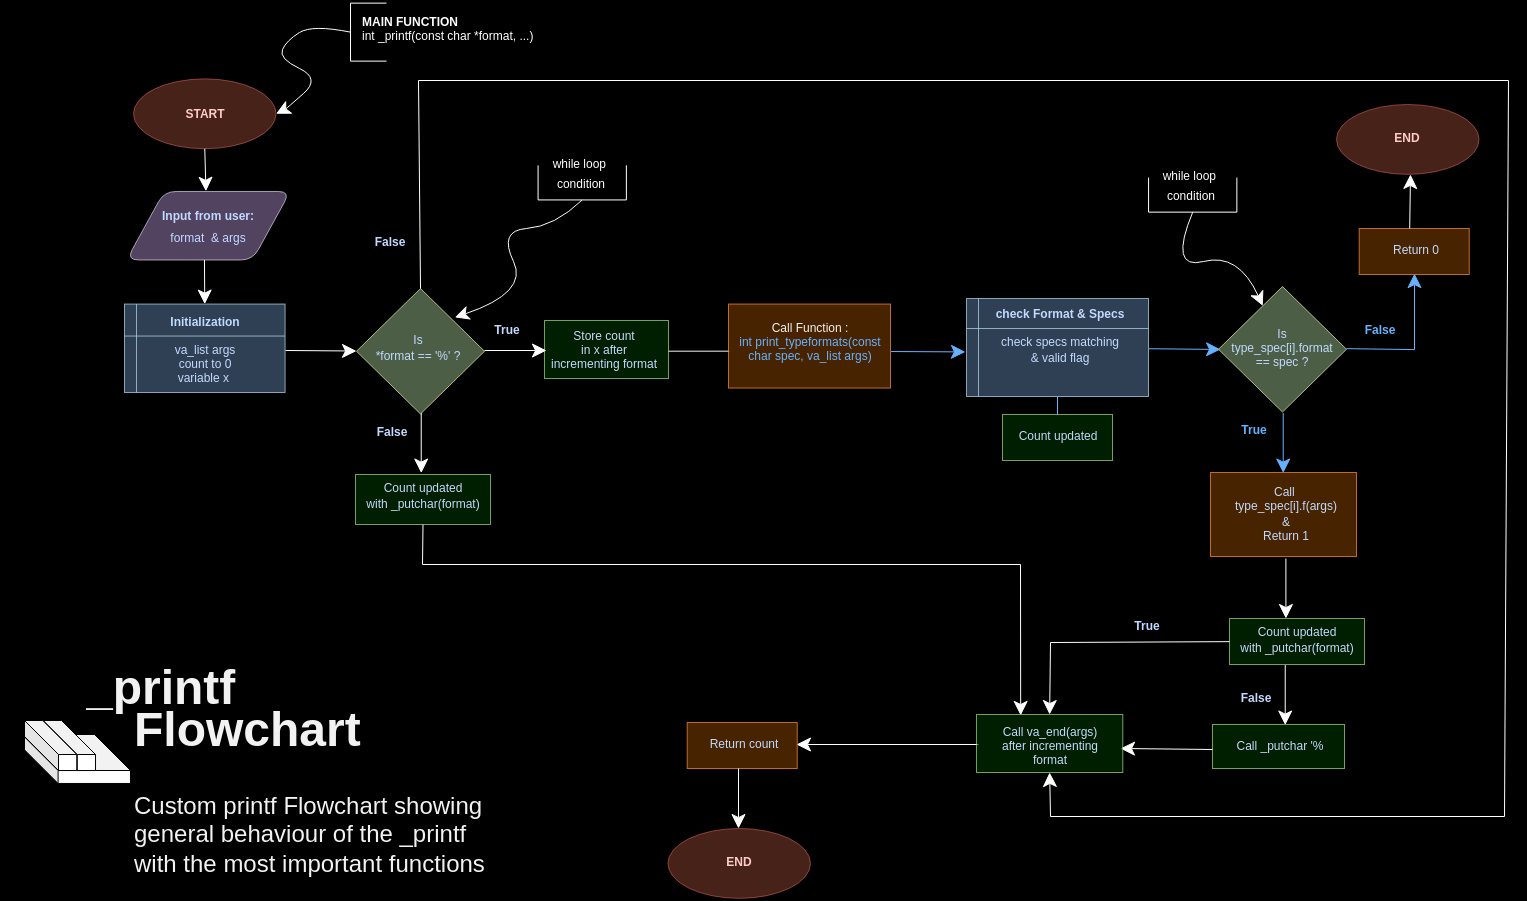 <mxfile version="24.7.5">
  <diagram name="Page-1" id="4BZThhxY1CdLsWyg66Nv">
    <mxGraphModel dx="819" dy="844" grid="0" gridSize="10" guides="1" tooltips="1" connect="1" arrows="1" fold="1" page="1" pageScale="1" pageWidth="827" pageHeight="1169" background="#000000" math="0" shadow="0">
      <root>
        <mxCell id="0" />
        <mxCell id="1" parent="0" />
        <mxCell id="4FpsL0jXb_BSaOP4U1NA-16" value="" style="endArrow=classic;html=1;rounded=0;strokeColor=#FFFFFF;strokeWidth=0.5;exitX=0.053;exitY=0.423;exitDx=0;exitDy=0;exitPerimeter=0;" edge="1" parent="1" source="4FpsL0jXb_BSaOP4U1NA-11">
          <mxGeometry width="50" height="50" relative="1" as="geometry">
            <mxPoint x="446" y="418.495" as="sourcePoint" />
            <mxPoint x="414" y="418" as="targetPoint" />
          </mxGeometry>
        </mxCell>
        <mxCell id="4FpsL0jXb_BSaOP4U1NA-38" value="" style="endArrow=classic;html=1;rounded=0;strokeColor=#FFFFFF;strokeWidth=0.5;entryX=0.302;entryY=0.016;entryDx=0;entryDy=0;entryPerimeter=0;exitX=0.5;exitY=1;exitDx=0;exitDy=0;" edge="1" parent="1" source="4FpsL0jXb_BSaOP4U1NA-36" target="4FpsL0jXb_BSaOP4U1NA-10">
          <mxGeometry width="50" height="50" relative="1" as="geometry">
            <mxPoint x="292" y="307" as="sourcePoint" />
            <mxPoint x="467" y="402" as="targetPoint" />
            <Array as="points">
              <mxPoint x="227" y="328" />
              <mxPoint x="526" y="328" />
            </Array>
          </mxGeometry>
        </mxCell>
        <mxCell id="cnhxCptydQaN7Sn1GGuR-95" value="" style="rounded=0;whiteSpace=wrap;html=1;fillColor=#003300;strokeColor=#CCFF99;opacity=60;strokeWidth=0.5;" parent="1" vertex="1">
          <mxGeometry x="288" y="206" width="62" height="29" as="geometry" />
        </mxCell>
        <mxCell id="cnhxCptydQaN7Sn1GGuR-74" value="&lt;b&gt;True&lt;/b&gt;" style="text;html=1;align=center;verticalAlign=middle;whiteSpace=wrap;rounded=0;fillColor=none;strokeColor=none;strokeWidth=1;spacing=9;fontColor=#C2DAFF;fontSize=6;rotation=0;" parent="1" vertex="1">
          <mxGeometry x="225" y="202" width="89.42" height="17" as="geometry" />
        </mxCell>
        <mxCell id="cnhxCptydQaN7Sn1GGuR-104" value="&lt;b&gt;True&lt;/b&gt;" style="text;html=1;align=center;verticalAlign=middle;whiteSpace=wrap;rounded=0;fillColor=none;strokeColor=none;strokeWidth=1;spacing=9;fontColor=#C2DAFF;fontSize=6;rotation=0;" parent="1" vertex="1">
          <mxGeometry x="545" y="350" width="89.42" height="17" as="geometry" />
        </mxCell>
        <mxCell id="4FpsL0jXb_BSaOP4U1NA-6" value="" style="rounded=0;whiteSpace=wrap;html=1;fillColor=#003300;strokeColor=#CCFF99;opacity=60;strokeWidth=0.5;" vertex="1" parent="1">
          <mxGeometry x="622" y="408" width="66" height="22" as="geometry" />
        </mxCell>
        <mxCell id="cnhxCptydQaN7Sn1GGuR-54" value="" style="strokeWidth=0.5;html=1;shape=mxgraph.flowchart.annotation_1;align=left;pointerEvents=1;strokeColor=#FFFFFF;rotation=-90;" parent="1" vertex="1">
          <mxGeometry x="603.47" y="121.1" width="17.28" height="44.15" as="geometry" />
        </mxCell>
        <mxCell id="cnhxCptydQaN7Sn1GGuR-25" value="" style="endArrow=classic;html=1;rounded=0;strokeColor=#66B2FF;strokeWidth=0.5;exitX=1;exitY=0.5;exitDx=0;exitDy=0;fillColor=#ffcccc;" parent="1" edge="1">
          <mxGeometry width="50" height="50" relative="1" as="geometry">
            <mxPoint x="689" y="220.08" as="sourcePoint" />
            <mxPoint x="723" y="182.54" as="targetPoint" />
            <Array as="points">
              <mxPoint x="723" y="220.54" />
            </Array>
          </mxGeometry>
        </mxCell>
        <mxCell id="cnhxCptydQaN7Sn1GGuR-46" value="" style="shape=internalStorage;whiteSpace=wrap;html=1;backgroundOutline=1;fillColor=#445C7A;strokeColor=#B5E0EB;dx=6;dy=15;strokeWidth=0.5;opacity=70;" parent="1" vertex="1">
          <mxGeometry x="499" y="195" width="91" height="49" as="geometry" />
        </mxCell>
        <mxCell id="cnhxCptydQaN7Sn1GGuR-1" value="" style="strokeWidth=0.5;html=1;shape=mxgraph.flowchart.annotation_1;align=left;pointerEvents=1;strokeColor=#FFFFFF;rotation=0;" parent="1" vertex="1">
          <mxGeometry x="191" y="47.32" width="18" height="29" as="geometry" />
        </mxCell>
        <mxCell id="cnhxCptydQaN7Sn1GGuR-2" value="" style="curved=1;endArrow=classic;html=1;rounded=0;strokeColor=#FFFFFF;exitX=0;exitY=0.5;exitDx=0;exitDy=0;exitPerimeter=0;strokeWidth=0.5;" parent="1" source="cnhxCptydQaN7Sn1GGuR-1" edge="1">
          <mxGeometry width="50" height="50" relative="1" as="geometry">
            <mxPoint x="167.553" y="107.005" as="sourcePoint" />
            <mxPoint x="153.776" y="102.641" as="targetPoint" />
            <Array as="points">
              <mxPoint x="172" y="58" />
              <mxPoint x="159" y="66" />
              <mxPoint x="155" y="75" />
              <mxPoint x="176" y="85" />
              <mxPoint x="159" y="100" />
            </Array>
          </mxGeometry>
        </mxCell>
        <mxCell id="cnhxCptydQaN7Sn1GGuR-3" value="" style="ellipse;whiteSpace=wrap;html=1;fillColor=#663124;strokeColor=#b85450;strokeWidth=0.5;opacity=70;" parent="1" vertex="1">
          <mxGeometry x="82.513" y="85.185" width="71.262" height="34.913" as="geometry" />
        </mxCell>
        <mxCell id="cnhxCptydQaN7Sn1GGuR-5" value="&lt;b style=&quot;font-size: 6px;&quot;&gt;&lt;font style=&quot;font-size: 6px;&quot; color=&quot;#ffcccc&quot;&gt;START&lt;/font&gt;&lt;/b&gt;" style="text;html=1;align=center;verticalAlign=middle;whiteSpace=wrap;rounded=0;fillColor=none;strokeColor=none;fontSize=6;" parent="1" vertex="1">
          <mxGeometry x="103.892" y="96.095" width="28.505" height="13.092" as="geometry" />
        </mxCell>
        <mxCell id="cnhxCptydQaN7Sn1GGuR-6" value="&lt;p style=&quot;line-height: 60%;&quot;&gt;&lt;br&gt;&lt;b&gt;MAIN FUNCTION&lt;br&gt;&lt;/b&gt;&lt;br&gt;int _printf(const char *format, ...)&lt;br&gt;&lt;br&gt;&lt;/p&gt;" style="text;align=left;verticalAlign=middle;whiteSpace=wrap;rounded=0;fontColor=#FFFFFF;spacing=2;spacingTop=-1;fontSize=6;labelBackgroundColor=none;html=1;" parent="1" vertex="1">
          <mxGeometry x="195" y="52" width="116.94" height="19.64" as="geometry" />
        </mxCell>
        <mxCell id="cnhxCptydQaN7Sn1GGuR-7" value="" style="endArrow=classic;html=1;rounded=0;exitX=0.5;exitY=1;exitDx=0;exitDy=0;strokeColor=#FFFFFF;entryX=0.485;entryY=-0.003;entryDx=0;entryDy=0;entryPerimeter=0;strokeWidth=0.5;" parent="1" source="cnhxCptydQaN7Sn1GGuR-3" target="cnhxCptydQaN7Sn1GGuR-8" edge="1">
          <mxGeometry width="50" height="50" relative="1" as="geometry">
            <mxPoint x="180.38" y="226.145" as="sourcePoint" />
            <mxPoint x="118.145" y="157.628" as="targetPoint" />
          </mxGeometry>
        </mxCell>
        <mxCell id="cnhxCptydQaN7Sn1GGuR-8" value="" style="shape=parallelogram;html=1;strokeWidth=0.5;perimeter=parallelogramPerimeter;whiteSpace=wrap;rounded=1;arcSize=12;size=0.23;fillColor=#76608a;strokeColor=#E1D5E7;fontColor=#ffffff;opacity=70;" parent="1" vertex="1">
          <mxGeometry x="79" y="141.48" width="81.9" height="34.26" as="geometry" />
        </mxCell>
        <mxCell id="cnhxCptydQaN7Sn1GGuR-9" value="&lt;p style=&quot;line-height: 170%; font-size: 6px;&quot;&gt;&lt;font style=&quot;font-size: 6px;&quot;&gt;&lt;b style=&quot;font-size: 6px;&quot;&gt;Input from user: &lt;/b&gt;format&amp;nbsp; &amp;amp; args&lt;/font&gt;&lt;/p&gt;" style="text;html=1;align=center;verticalAlign=middle;whiteSpace=wrap;rounded=0;fillColor=none;strokeColor=none;strokeWidth=1;spacing=9;fontSize=6;fontColor=#C2DAFF;" parent="1" vertex="1">
          <mxGeometry x="88.03" y="152.07" width="63.56" height="13.09" as="geometry" />
        </mxCell>
        <mxCell id="cnhxCptydQaN7Sn1GGuR-12" value="" style="endArrow=classic;html=1;rounded=0;exitX=0.5;exitY=1;exitDx=0;exitDy=0;strokeColor=#FFFFFF;entryX=0.5;entryY=0;entryDx=0;entryDy=0;strokeWidth=0.5;" parent="1" target="cnhxCptydQaN7Sn1GGuR-13" edge="1">
          <mxGeometry width="50" height="50" relative="1" as="geometry">
            <mxPoint x="117.969" y="175.739" as="sourcePoint" />
            <mxPoint x="118.444" y="197.123" as="targetPoint" />
          </mxGeometry>
        </mxCell>
        <mxCell id="cnhxCptydQaN7Sn1GGuR-13" value="" style="shape=internalStorage;whiteSpace=wrap;html=1;backgroundOutline=1;fillColor=#445C7A;strokeColor=#B5E0EB;dx=6;dy=16;strokeWidth=0.5;opacity=70;" parent="1" vertex="1">
          <mxGeometry x="78" y="197.78" width="80.29" height="44.22" as="geometry" />
        </mxCell>
        <mxCell id="cnhxCptydQaN7Sn1GGuR-14" value="&lt;font style=&quot;font-size: 6px;&quot;&gt;&lt;b style=&quot;font-size: 6px;&quot;&gt;Initialization&lt;/b&gt;&lt;/font&gt;&lt;div&gt;&lt;b&gt;&lt;br&gt;&lt;/b&gt;&lt;div style=&quot;font-size: 6px;&quot;&gt;&lt;font style=&quot;font-size: 6px;&quot;&gt;va_list args&lt;/font&gt;&lt;/div&gt;&lt;/div&gt;&lt;div style=&quot;font-size: 6px;&quot;&gt;&lt;font style=&quot;font-size: 6px;&quot;&gt;count to 0&lt;/font&gt;&lt;/div&gt;&lt;div style=&quot;font-size: 6px;&quot;&gt;&lt;font style=&quot;font-size: 6px;&quot;&gt;variable x&amp;nbsp;&lt;/font&gt;&lt;/div&gt;" style="text;html=1;align=center;verticalAlign=middle;whiteSpace=wrap;rounded=0;fillColor=none;strokeColor=none;strokeWidth=1;spacing=9;fontColor=#C2DAFF;fontSize=6;" parent="1" vertex="1">
          <mxGeometry x="91.542" y="214.45" width="53.209" height="13.092" as="geometry" />
        </mxCell>
        <mxCell id="cnhxCptydQaN7Sn1GGuR-21" value="" style="endArrow=classic;html=1;rounded=0;strokeColor=#FFFFFF;strokeWidth=0.5;exitX=1.003;exitY=0.525;exitDx=0;exitDy=0;exitPerimeter=0;" parent="1" source="cnhxCptydQaN7Sn1GGuR-13" edge="1">
          <mxGeometry width="50" height="50" relative="1" as="geometry">
            <mxPoint x="159" y="221" as="sourcePoint" />
            <mxPoint x="194" y="221.26" as="targetPoint" />
          </mxGeometry>
        </mxCell>
        <mxCell id="cnhxCptydQaN7Sn1GGuR-22" value="" style="rhombus;whiteSpace=wrap;html=1;fillColor=#6d8764;strokeColor=#E6F5A3;fontColor=#ffffff;opacity=70;strokeWidth=0.5;" parent="1" vertex="1">
          <mxGeometry x="194" y="190" width="64" height="62.74" as="geometry" />
        </mxCell>
        <mxCell id="cnhxCptydQaN7Sn1GGuR-23" value="Is&lt;div&gt;*format == &#39;%&#39; ?&lt;/div&gt;" style="text;html=1;align=center;verticalAlign=middle;whiteSpace=wrap;rounded=0;fillColor=none;strokeColor=none;strokeWidth=1;spacing=9;fontColor=#C2DAFF;fontSize=6;" parent="1" vertex="1">
          <mxGeometry x="195" y="213.84" width="60" height="13.09" as="geometry" />
        </mxCell>
        <mxCell id="cnhxCptydQaN7Sn1GGuR-44" value="&lt;b&gt;check Format &amp;amp;&amp;nbsp;&lt;/b&gt;&lt;b&gt;Specs&lt;/b&gt;&lt;div&gt;&lt;b&gt;&lt;br&gt;&lt;/b&gt;&lt;div style=&quot;line-height: 130%;&quot;&gt;check specs matching&lt;/div&gt;&lt;div style=&quot;line-height: 130%;&quot;&gt;&amp;amp; valid flag&lt;/div&gt;&lt;/div&gt;" style="text;html=1;align=center;verticalAlign=middle;whiteSpace=wrap;rounded=0;fillColor=none;strokeColor=none;strokeWidth=1;spacing=9;fontColor=#C2DAFF;fontSize=6;" parent="1" vertex="1">
          <mxGeometry x="501.64" y="205.54" width="88.36" height="17" as="geometry" />
        </mxCell>
        <mxCell id="cnhxCptydQaN7Sn1GGuR-52" value="&lt;p style=&quot;line-height: 60%;&quot;&gt;while loop&amp;nbsp;&lt;/p&gt;&lt;p style=&quot;line-height: 60%;&quot;&gt;condition&lt;/p&gt;" style="text;align=center;verticalAlign=middle;whiteSpace=wrap;rounded=0;fontColor=#FFFFFF;spacing=2;spacingTop=-1;fontSize=6;labelBackgroundColor=none;html=1;" parent="1" vertex="1">
          <mxGeometry x="553.24" y="129.58" width="116.94" height="19.64" as="geometry" />
        </mxCell>
        <mxCell id="cnhxCptydQaN7Sn1GGuR-56" value="" style="rhombus;whiteSpace=wrap;html=1;fillColor=#6d8764;strokeColor=#E6F5A3;fontColor=#ffffff;opacity=70;strokeWidth=0.5;" parent="1" vertex="1">
          <mxGeometry x="625" y="189.02" width="64" height="62.74" as="geometry" />
        </mxCell>
        <mxCell id="cnhxCptydQaN7Sn1GGuR-62" value="" style="curved=1;endArrow=classic;html=1;rounded=0;exitX=0;exitY=0.5;exitDx=0;exitDy=0;exitPerimeter=0;strokeColor=#FAFAFA;strokeWidth=0.5;" parent="1" source="cnhxCptydQaN7Sn1GGuR-54" target="cnhxCptydQaN7Sn1GGuR-56" edge="1">
          <mxGeometry width="50" height="50" relative="1" as="geometry">
            <mxPoint x="597" y="246" as="sourcePoint" />
            <mxPoint x="633" y="129" as="targetPoint" />
            <Array as="points">
              <mxPoint x="600" y="181" />
              <mxPoint x="635" y="172" />
            </Array>
          </mxGeometry>
        </mxCell>
        <mxCell id="cnhxCptydQaN7Sn1GGuR-64" value="Is&lt;div&gt;type_spec[i].format == spec ?&lt;/div&gt;" style="text;html=1;align=center;verticalAlign=middle;whiteSpace=wrap;rounded=0;fillColor=none;strokeColor=none;strokeWidth=1;spacing=9;fontColor=#C2DAFF;fontSize=6;" parent="1" vertex="1">
          <mxGeometry x="627" y="213.84" width="60" height="13.09" as="geometry" />
        </mxCell>
        <mxCell id="cnhxCptydQaN7Sn1GGuR-69" value="" style="endArrow=classic;html=1;rounded=0;strokeColor=#66B2FF;strokeWidth=0.5;exitX=1;exitY=0.5;exitDx=0;exitDy=0;entryX=0;entryY=1;entryDx=0;entryDy=0;fillColor=#ffcccc;" parent="1" edge="1">
          <mxGeometry width="50" height="50" relative="1" as="geometry">
            <mxPoint x="590" y="220.11" as="sourcePoint" />
            <mxPoint x="626" y="220.48" as="targetPoint" />
          </mxGeometry>
        </mxCell>
        <mxCell id="cnhxCptydQaN7Sn1GGuR-73" value="" style="endArrow=classic;html=1;rounded=0;strokeColor=#FFFFFF;strokeWidth=0.5;exitX=1;exitY=0.5;exitDx=0;exitDy=0;" parent="1" edge="1">
          <mxGeometry width="50" height="50" relative="1" as="geometry">
            <mxPoint x="258" y="221.0" as="sourcePoint" />
            <mxPoint x="289" y="221" as="targetPoint" />
          </mxGeometry>
        </mxCell>
        <mxCell id="cnhxCptydQaN7Sn1GGuR-78" value="&lt;b&gt;False&lt;/b&gt;" style="text;html=1;align=center;verticalAlign=middle;whiteSpace=wrap;rounded=0;fillColor=none;strokeColor=none;strokeWidth=1;spacing=9;fontColor=#C2DAFF;fontSize=6;rotation=0;" parent="1" vertex="1">
          <mxGeometry x="166.64" y="158.74" width="88.36" height="17" as="geometry" />
        </mxCell>
        <mxCell id="cnhxCptydQaN7Sn1GGuR-79" value="&lt;b&gt;False&lt;/b&gt;" style="text;html=1;align=center;verticalAlign=middle;whiteSpace=wrap;rounded=0;fillColor=none;strokeColor=none;strokeWidth=1;spacing=9;fontColor=#66B2FF;fontSize=6;rotation=0;" parent="1" vertex="1">
          <mxGeometry x="662" y="202" width="88.36" height="17" as="geometry" />
        </mxCell>
        <mxCell id="cnhxCptydQaN7Sn1GGuR-80" value="" style="endArrow=classic;html=1;rounded=0;strokeColor=#66B2FF;strokeWidth=0.5;exitX=1;exitY=0.5;exitDx=0;exitDy=0;fillColor=#ffcccc;" parent="1" edge="1">
          <mxGeometry width="50" height="50" relative="1" as="geometry">
            <mxPoint x="657.36" y="252.26" as="sourcePoint" />
            <mxPoint x="657.36" y="282.26" as="targetPoint" />
          </mxGeometry>
        </mxCell>
        <mxCell id="cnhxCptydQaN7Sn1GGuR-81" value="&lt;b&gt;True&lt;/b&gt;" style="text;html=1;align=center;verticalAlign=middle;whiteSpace=wrap;rounded=0;fillColor=none;strokeColor=none;strokeWidth=1;spacing=9;fontColor=#66B2FF;fontSize=6;rotation=0;" parent="1" vertex="1">
          <mxGeometry x="599" y="252" width="88.36" height="17" as="geometry" />
        </mxCell>
        <mxCell id="cnhxCptydQaN7Sn1GGuR-82" value="" style="rounded=0;whiteSpace=wrap;html=1;fillColor=#663300;strokeColor=#FF9340;opacity=70;strokeWidth=0.5;" parent="1" vertex="1">
          <mxGeometry x="621" y="282" width="73" height="42" as="geometry" />
        </mxCell>
        <mxCell id="cnhxCptydQaN7Sn1GGuR-84" value="Call&amp;nbsp;&lt;div&gt;type_spec[i].f(args)&lt;br&gt;&lt;/div&gt;&lt;div&gt;&amp;amp;&lt;/div&gt;&lt;div&gt;Return 1&lt;/div&gt;" style="text;html=1;align=center;verticalAlign=middle;whiteSpace=wrap;rounded=0;fillColor=none;strokeColor=none;strokeWidth=1;spacing=9;fontColor=#C2DAFF;fontSize=6;" parent="1" vertex="1">
          <mxGeometry x="629" y="296.45" width="60" height="13.09" as="geometry" />
        </mxCell>
        <mxCell id="cnhxCptydQaN7Sn1GGuR-86" value="" style="rounded=0;whiteSpace=wrap;html=1;fillColor=#663300;strokeColor=#FF9340;opacity=70;strokeWidth=0.5;" parent="1" vertex="1">
          <mxGeometry x="695.36" y="160" width="55" height="23" as="geometry" />
        </mxCell>
        <mxCell id="cnhxCptydQaN7Sn1GGuR-87" value="Return 0" style="text;html=1;align=center;verticalAlign=middle;whiteSpace=wrap;rounded=0;fillColor=none;strokeColor=none;strokeWidth=1;spacing=9;fontColor=#C2DAFF;fontSize=6;" parent="1" vertex="1">
          <mxGeometry x="694" y="164" width="60" height="13.09" as="geometry" />
        </mxCell>
        <mxCell id="cnhxCptydQaN7Sn1GGuR-89" value="" style="ellipse;whiteSpace=wrap;html=1;fillColor=#663124;strokeColor=#b85450;strokeWidth=0.5;opacity=70;" parent="1" vertex="1">
          <mxGeometry x="684.003" y="98.005" width="71.262" height="34.913" as="geometry" />
        </mxCell>
        <mxCell id="cnhxCptydQaN7Sn1GGuR-91" value="" style="endArrow=classic;html=1;rounded=0;strokeColor=#FFFFFF;strokeWidth=0.5;exitX=0.459;exitY=-0.001;exitDx=0;exitDy=0;exitPerimeter=0;" parent="1" source="cnhxCptydQaN7Sn1GGuR-86" edge="1">
          <mxGeometry width="50" height="50" relative="1" as="geometry">
            <mxPoint x="721" y="171" as="sourcePoint" />
            <mxPoint x="721" y="133" as="targetPoint" />
            <Array as="points" />
          </mxGeometry>
        </mxCell>
        <mxCell id="cnhxCptydQaN7Sn1GGuR-92" value="&lt;b style=&quot;font-size: 6px;&quot;&gt;&lt;font style=&quot;font-size: 6px;&quot; color=&quot;#ffcccc&quot;&gt;END&lt;/font&gt;&lt;/b&gt;" style="text;html=1;align=center;verticalAlign=middle;whiteSpace=wrap;rounded=0;fillColor=none;strokeColor=none;fontSize=6;" parent="1" vertex="1">
          <mxGeometry x="705.002" y="108.005" width="28.505" height="13.092" as="geometry" />
        </mxCell>
        <mxCell id="cnhxCptydQaN7Sn1GGuR-96" value="Store count&lt;div&gt;in x after incrementing format&lt;/div&gt;" style="text;html=1;align=center;verticalAlign=middle;whiteSpace=wrap;rounded=0;fillColor=none;strokeColor=none;strokeWidth=1;spacing=9;fontColor=#C2DAFF;fontSize=6;" parent="1" vertex="1">
          <mxGeometry x="282" y="214.83" width="72" height="13.09" as="geometry" />
        </mxCell>
        <mxCell id="cnhxCptydQaN7Sn1GGuR-97" value="" style="rounded=0;whiteSpace=wrap;html=1;fillColor=#003300;strokeColor=#CCFF99;opacity=60;strokeWidth=0.5;" parent="1" vertex="1">
          <mxGeometry x="630.5" y="355" width="67.5" height="23" as="geometry" />
        </mxCell>
        <mxCell id="cnhxCptydQaN7Sn1GGuR-98" value="Count updated&lt;div&gt;with _putchar(format)&lt;/div&gt;" style="text;html=1;align=center;verticalAlign=middle;whiteSpace=wrap;rounded=0;fillColor=none;strokeColor=none;strokeWidth=1;spacing=9;fontColor=#C2DAFF;fontSize=6;" parent="1" vertex="1">
          <mxGeometry x="628" y="359.95" width="73" height="13.09" as="geometry" />
        </mxCell>
        <mxCell id="cnhxCptydQaN7Sn1GGuR-99" value="" style="endArrow=classic;html=1;rounded=0;strokeColor=#FFFFFF;strokeWidth=0.5;exitX=0;exitY=0.5;exitDx=0;exitDy=0;entryX=0.5;entryY=0;entryDx=0;entryDy=0;" parent="1" edge="1" target="4FpsL0jXb_BSaOP4U1NA-10">
          <mxGeometry width="50" height="50" relative="1" as="geometry">
            <mxPoint x="630.5" y="366.575" as="sourcePoint" />
            <mxPoint x="584.5" y="366.08" as="targetPoint" />
            <Array as="points">
              <mxPoint x="541" y="367" />
            </Array>
          </mxGeometry>
        </mxCell>
        <mxCell id="cnhxCptydQaN7Sn1GGuR-103" value="" style="endArrow=classic;html=1;rounded=0;strokeColor=#FFFFFF;strokeWidth=0.5;exitX=1;exitY=0.5;exitDx=0;exitDy=0;" parent="1" edge="1">
          <mxGeometry width="50" height="50" relative="1" as="geometry">
            <mxPoint x="658.71" y="325.0" as="sourcePoint" />
            <mxPoint x="658.71" y="355" as="targetPoint" />
          </mxGeometry>
        </mxCell>
        <mxCell id="4FpsL0jXb_BSaOP4U1NA-1" value="&lt;b&gt;False&lt;/b&gt;" style="text;html=1;align=center;verticalAlign=middle;whiteSpace=wrap;rounded=0;fillColor=none;strokeColor=none;strokeWidth=1;spacing=9;fontColor=#C2DAFF;fontSize=6;rotation=0;" vertex="1" parent="1">
          <mxGeometry x="599.64" y="386" width="88.36" height="17" as="geometry" />
        </mxCell>
        <mxCell id="4FpsL0jXb_BSaOP4U1NA-2" value="" style="endArrow=classic;html=1;rounded=0;strokeColor=#FFFFFF;strokeWidth=0.5;exitX=1;exitY=0.5;exitDx=0;exitDy=0;" edge="1" parent="1">
          <mxGeometry width="50" height="50" relative="1" as="geometry">
            <mxPoint x="658.36" y="378.26" as="sourcePoint" />
            <mxPoint x="658.36" y="408.26" as="targetPoint" />
          </mxGeometry>
        </mxCell>
        <mxCell id="4FpsL0jXb_BSaOP4U1NA-5" value="Call _putchar &#39;%" style="text;html=1;align=center;verticalAlign=middle;whiteSpace=wrap;rounded=0;fillColor=none;strokeColor=none;strokeWidth=1;spacing=9;fontColor=#C2DAFF;fontSize=6;" vertex="1" parent="1">
          <mxGeometry x="615.86" y="412.95" width="79.5" height="13.09" as="geometry" />
        </mxCell>
        <mxCell id="4FpsL0jXb_BSaOP4U1NA-9" value="" style="endArrow=classic;html=1;rounded=0;strokeColor=#FFFFFF;strokeWidth=0.5;exitX=0;exitY=0.5;exitDx=0;exitDy=0;" edge="1" parent="1">
          <mxGeometry width="50" height="50" relative="1" as="geometry">
            <mxPoint x="622" y="420.495" as="sourcePoint" />
            <mxPoint x="576" y="420.0" as="targetPoint" />
          </mxGeometry>
        </mxCell>
        <mxCell id="4FpsL0jXb_BSaOP4U1NA-10" value="" style="rounded=0;whiteSpace=wrap;html=1;fillColor=#003300;strokeColor=#CCFF99;opacity=60;strokeWidth=0.5;" vertex="1" parent="1">
          <mxGeometry x="504" y="403" width="73.14" height="29" as="geometry" />
        </mxCell>
        <mxCell id="4FpsL0jXb_BSaOP4U1NA-11" value="Call va_end(args)&lt;div&gt;after incrementing format&lt;/div&gt;" style="text;html=1;align=center;verticalAlign=middle;whiteSpace=wrap;rounded=0;fillColor=none;strokeColor=none;strokeWidth=1;spacing=9;fontColor=#C2DAFF;fontSize=6;" vertex="1" parent="1">
          <mxGeometry x="500.82" y="412.46" width="79.5" height="13.09" as="geometry" />
        </mxCell>
        <mxCell id="4FpsL0jXb_BSaOP4U1NA-13" value="" style="endArrow=classic;html=1;rounded=0;strokeColor=#FFFFFF;strokeWidth=0.5;entryX=0.5;entryY=1;entryDx=0;entryDy=0;exitX=0.5;exitY=0;exitDx=0;exitDy=0;" edge="1" parent="1" source="cnhxCptydQaN7Sn1GGuR-22" target="4FpsL0jXb_BSaOP4U1NA-10">
          <mxGeometry width="50" height="50" relative="1" as="geometry">
            <mxPoint x="294" y="190" as="sourcePoint" />
            <mxPoint x="453" y="343" as="targetPoint" />
            <Array as="points">
              <mxPoint x="225" y="86" />
              <mxPoint x="770" y="86" />
              <mxPoint x="768" y="454" />
              <mxPoint x="541" y="454" />
            </Array>
          </mxGeometry>
        </mxCell>
        <mxCell id="4FpsL0jXb_BSaOP4U1NA-14" value="" style="rounded=0;whiteSpace=wrap;html=1;fillColor=#663300;strokeColor=#FF9340;opacity=70;strokeWidth=0.5;" vertex="1" parent="1">
          <mxGeometry x="359.36" y="407" width="55" height="23" as="geometry" />
        </mxCell>
        <mxCell id="4FpsL0jXb_BSaOP4U1NA-15" value="Return count" style="text;html=1;align=center;verticalAlign=middle;whiteSpace=wrap;rounded=0;fillColor=none;strokeColor=none;strokeWidth=1;spacing=9;fontColor=#C2DAFF;fontSize=6;" vertex="1" parent="1">
          <mxGeometry x="358" y="411" width="60" height="13.09" as="geometry" />
        </mxCell>
        <mxCell id="4FpsL0jXb_BSaOP4U1NA-17" value="" style="ellipse;whiteSpace=wrap;html=1;fillColor=#663124;strokeColor=#b85450;strokeWidth=0.5;opacity=70;" vertex="1" parent="1">
          <mxGeometry x="349.733" y="460.005" width="71.262" height="34.913" as="geometry" />
        </mxCell>
        <mxCell id="4FpsL0jXb_BSaOP4U1NA-18" value="&lt;b style=&quot;font-size: 6px;&quot;&gt;&lt;font style=&quot;font-size: 6px;&quot; color=&quot;#ffcccc&quot;&gt;END&lt;/font&gt;&lt;/b&gt;" style="text;html=1;align=center;verticalAlign=middle;whiteSpace=wrap;rounded=0;fillColor=none;strokeColor=none;fontSize=6;" vertex="1" parent="1">
          <mxGeometry x="370.732" y="470.005" width="28.505" height="13.092" as="geometry" />
        </mxCell>
        <mxCell id="4FpsL0jXb_BSaOP4U1NA-19" value="" style="endArrow=classic;html=1;rounded=0;strokeColor=#FFFFFF;strokeWidth=0.5;exitX=1;exitY=0.5;exitDx=0;exitDy=0;" edge="1" parent="1">
          <mxGeometry width="50" height="50" relative="1" as="geometry">
            <mxPoint x="385" y="430" as="sourcePoint" />
            <mxPoint x="385" y="460" as="targetPoint" />
          </mxGeometry>
        </mxCell>
        <mxCell id="4FpsL0jXb_BSaOP4U1NA-21" value="&lt;p style=&quot;line-height: 60%;&quot;&gt;while loop&amp;nbsp;&lt;/p&gt;&lt;p style=&quot;line-height: 60%;&quot;&gt;condition&lt;/p&gt;" style="text;align=center;verticalAlign=middle;whiteSpace=wrap;rounded=0;fontColor=#FFFFFF;spacing=2;spacingTop=-1;fontSize=6;labelBackgroundColor=none;html=1;" vertex="1" parent="1">
          <mxGeometry x="248" y="123.48" width="116.94" height="19.64" as="geometry" />
        </mxCell>
        <mxCell id="4FpsL0jXb_BSaOP4U1NA-22" value="" style="strokeWidth=0.5;html=1;shape=mxgraph.flowchart.annotation_1;align=left;pointerEvents=1;strokeColor=#FFFFFF;rotation=-90;" vertex="1" parent="1">
          <mxGeometry x="298.23" y="115" width="17.28" height="44.15" as="geometry" />
        </mxCell>
        <mxCell id="4FpsL0jXb_BSaOP4U1NA-23" value="" style="curved=1;endArrow=classic;html=1;rounded=0;exitX=0;exitY=0.5;exitDx=0;exitDy=0;exitPerimeter=0;strokeColor=#FAFAFA;strokeWidth=0.5;entryX=0.203;entryY=0.144;entryDx=0;entryDy=0;entryPerimeter=0;" edge="1" source="4FpsL0jXb_BSaOP4U1NA-22" parent="1" target="cnhxCptydQaN7Sn1GGuR-74">
          <mxGeometry width="50" height="50" relative="1" as="geometry">
            <mxPoint x="291.76" y="239.9" as="sourcePoint" />
            <mxPoint x="341.76" y="192.9" as="targetPoint" />
            <Array as="points">
              <mxPoint x="293" y="159" />
              <mxPoint x="265" y="161" />
              <mxPoint x="280" y="192" />
            </Array>
          </mxGeometry>
        </mxCell>
        <mxCell id="4FpsL0jXb_BSaOP4U1NA-24" value="&lt;b&gt;False&lt;/b&gt;" style="text;html=1;align=center;verticalAlign=middle;whiteSpace=wrap;rounded=0;fillColor=none;strokeColor=none;strokeWidth=1;spacing=9;fontColor=#C2DAFF;fontSize=6;rotation=0;" vertex="1" parent="1">
          <mxGeometry x="168" y="253" width="88.36" height="17" as="geometry" />
        </mxCell>
        <mxCell id="4FpsL0jXb_BSaOP4U1NA-25" value="" style="endArrow=classic;html=1;rounded=0;strokeColor=#FFFFFF;strokeWidth=0.5;exitX=1;exitY=0.5;exitDx=0;exitDy=0;" edge="1" parent="1">
          <mxGeometry width="50" height="50" relative="1" as="geometry">
            <mxPoint x="226.36" y="252.26" as="sourcePoint" />
            <mxPoint x="226.36" y="282.26" as="targetPoint" />
          </mxGeometry>
        </mxCell>
        <mxCell id="4FpsL0jXb_BSaOP4U1NA-29" value="" style="rounded=0;whiteSpace=wrap;html=1;fillColor=#003300;strokeColor=#CCFF99;opacity=60;strokeWidth=0.5;" vertex="1" parent="1">
          <mxGeometry x="517" y="253" width="55" height="23" as="geometry" />
        </mxCell>
        <mxCell id="4FpsL0jXb_BSaOP4U1NA-30" value="Count updated" style="text;html=1;align=center;verticalAlign=middle;whiteSpace=wrap;rounded=0;fillColor=none;strokeColor=none;strokeWidth=1;spacing=9;fontColor=#C2DAFF;fontSize=6;" vertex="1" parent="1">
          <mxGeometry x="514.5" y="257.95" width="60" height="13.09" as="geometry" />
        </mxCell>
        <mxCell id="4FpsL0jXb_BSaOP4U1NA-31" value="" style="endArrow=none;html=1;rounded=0;strokeColor=#66B2FF;entryX=0.5;entryY=1;entryDx=0;entryDy=0;strokeWidth=0.5;exitX=0.5;exitY=0;exitDx=0;exitDy=0;fillColor=#ffcccc;" edge="1" parent="1" source="4FpsL0jXb_BSaOP4U1NA-29" target="cnhxCptydQaN7Sn1GGuR-46">
          <mxGeometry width="50" height="50" relative="1" as="geometry">
            <mxPoint x="544" y="252" as="sourcePoint" />
            <mxPoint x="543.5" y="246" as="targetPoint" />
          </mxGeometry>
        </mxCell>
        <mxCell id="4FpsL0jXb_BSaOP4U1NA-36" value="" style="rounded=0;whiteSpace=wrap;html=1;fillColor=#003300;strokeColor=#CCFF99;opacity=60;strokeWidth=0.5;" vertex="1" parent="1">
          <mxGeometry x="193.5" y="283" width="67.5" height="25" as="geometry" />
        </mxCell>
        <mxCell id="4FpsL0jXb_BSaOP4U1NA-37" value="Count updated&lt;div&gt;with _putchar(format)&lt;/div&gt;" style="text;html=1;align=center;verticalAlign=middle;whiteSpace=wrap;rounded=0;fillColor=none;strokeColor=none;strokeWidth=1;spacing=9;fontColor=#C2DAFF;fontSize=6;" vertex="1" parent="1">
          <mxGeometry x="191" y="287.95" width="73" height="13.09" as="geometry" />
        </mxCell>
        <mxCell id="4FpsL0jXb_BSaOP4U1NA-49" value="" style="endArrow=classic;html=1;rounded=0;strokeColor=#66B2FF;strokeWidth=0.5;exitX=1.004;exitY=0.565;exitDx=0;exitDy=0;entryX=-0.006;entryY=0.545;entryDx=0;entryDy=0;fillColor=#ffcccc;entryPerimeter=0;exitPerimeter=0;" edge="1" parent="1" source="4FpsL0jXb_BSaOP4U1NA-53" target="cnhxCptydQaN7Sn1GGuR-46">
          <mxGeometry width="50" height="50" relative="1" as="geometry">
            <mxPoint x="453.096" y="221.499" as="sourcePoint" />
            <mxPoint x="443.73" y="221.45" as="targetPoint" />
          </mxGeometry>
        </mxCell>
        <mxCell id="4FpsL0jXb_BSaOP4U1NA-51" value="" style="endArrow=none;html=1;rounded=0;strokeColor=#F2F2F2;strokeWidth=0.5;entryX=0.006;entryY=0.561;entryDx=0;entryDy=0;entryPerimeter=0;exitX=0.944;exitY=0.517;exitDx=0;exitDy=0;exitPerimeter=0;" edge="1" parent="1" target="4FpsL0jXb_BSaOP4U1NA-53">
          <mxGeometry width="50" height="50" relative="1" as="geometry">
            <mxPoint x="349.998" y="221.348" as="sourcePoint" />
            <mxPoint x="395.303" y="221.351" as="targetPoint" />
          </mxGeometry>
        </mxCell>
        <mxCell id="4FpsL0jXb_BSaOP4U1NA-53" value="" style="rounded=0;whiteSpace=wrap;html=1;fillColor=#663300;strokeColor=#FF9340;opacity=70;strokeWidth=0.5;" vertex="1" parent="1">
          <mxGeometry x="380" y="197.78" width="81" height="42" as="geometry" />
        </mxCell>
        <mxCell id="4FpsL0jXb_BSaOP4U1NA-43" value="&lt;div style=&quot;forced-color-adjust: none;&quot;&gt;&lt;font color=&quot;#f2f2f2&quot;&gt;Call Function :&lt;/font&gt;&lt;/div&gt;&lt;div style=&quot;forced-color-adjust: none;&quot;&gt;int print_typeformats(const char spec, va_list args)&lt;/div&gt;&lt;div style=&quot;forced-color-adjust: none;&quot;&gt;&lt;br style=&quot;forced-color-adjust: none; font-family: Helvetica; font-size: 6px; font-style: normal; font-variant-ligatures: normal; font-variant-caps: normal; font-weight: 400; letter-spacing: normal; orphans: 2; text-align: center; text-indent: 0px; text-transform: none; widows: 2; word-spacing: 0px; -webkit-text-stroke-width: 0px; white-space: normal; background-color: rgb(251, 251, 251); text-decoration-thickness: initial; text-decoration-style: initial; text-decoration-color: initial;&quot;&gt;&lt;br&gt;&lt;br&gt;&lt;/div&gt;" style="text;html=1;align=center;verticalAlign=middle;whiteSpace=wrap;rounded=0;fillColor=none;strokeColor=none;strokeWidth=1;spacing=9;fontColor=#66B2FF;fontSize=6;" vertex="1" parent="1">
          <mxGeometry x="377.32" y="219" width="88.36" height="17" as="geometry" />
        </mxCell>
        <mxCell id="4FpsL0jXb_BSaOP4U1NA-55" value="&lt;h1 style=&quot;margin-top: 0px;&quot;&gt;Flowchart&lt;/h1&gt;&lt;div&gt;Custom printf Flowchart showing&lt;/div&gt;&lt;div&gt;general behaviour of the _printf&lt;/div&gt;&lt;div&gt;with the most important functions&lt;/div&gt;&lt;div&gt;&lt;br&gt;&lt;/div&gt;" style="text;html=1;whiteSpace=wrap;overflow=hidden;rounded=0;fontColor=#F2F2F2;" vertex="1" parent="1">
          <mxGeometry x="81" y="390" width="180" height="101" as="geometry" />
        </mxCell>
        <mxCell id="4FpsL0jXb_BSaOP4U1NA-56" value="&lt;h1 style=&quot;margin-top: 0px;&quot;&gt;_printf&lt;/h1&gt;" style="text;html=1;whiteSpace=wrap;overflow=hidden;rounded=0;fontColor=#F2F2F2;" vertex="1" parent="1">
          <mxGeometry x="57" y="369" width="81" height="41" as="geometry" />
        </mxCell>
        <mxCell id="4FpsL0jXb_BSaOP4U1NA-73" value="" style="group" vertex="1" connectable="0" parent="1">
          <mxGeometry x="17" y="402" width="64" height="35.48" as="geometry" />
        </mxCell>
        <mxCell id="4FpsL0jXb_BSaOP4U1NA-66" value="" style="shape=cube;whiteSpace=wrap;html=1;boundedLbl=1;backgroundOutline=1;darkOpacity=0.05;darkOpacity2=0.1;strokeWidth=0.5;" vertex="1" parent="4FpsL0jXb_BSaOP4U1NA-73">
          <mxGeometry x="7.8" y="9" width="56.2" height="26.48" as="geometry" />
        </mxCell>
        <mxCell id="4FpsL0jXb_BSaOP4U1NA-69" style="edgeStyle=orthogonalEdgeStyle;rounded=0;orthogonalLoop=1;jettySize=auto;html=1;exitX=0;exitY=0;exitDx=51.1;exitDy=10;exitPerimeter=0;" edge="1" parent="4FpsL0jXb_BSaOP4U1NA-73" source="4FpsL0jXb_BSaOP4U1NA-66">
          <mxGeometry relative="1" as="geometry">
            <mxPoint x="57.501" y="4.235" as="targetPoint" />
          </mxGeometry>
        </mxCell>
        <mxCell id="4FpsL0jXb_BSaOP4U1NA-71" value="" style="rounded=0;whiteSpace=wrap;html=1;fillColor=#000000;" vertex="1" parent="4FpsL0jXb_BSaOP4U1NA-73">
          <mxGeometry x="7" y="4" width="41" height="7" as="geometry" />
        </mxCell>
        <mxCell id="4FpsL0jXb_BSaOP4U1NA-67" value="" style="shape=cube;whiteSpace=wrap;html=1;boundedLbl=1;backgroundOutline=1;darkOpacity=0.05;darkOpacity2=0.1;strokeWidth=0.5;size=17;" vertex="1" parent="4FpsL0jXb_BSaOP4U1NA-73">
          <mxGeometry x="20.386" y="4" width="26.122" height="25.019" as="geometry" />
        </mxCell>
        <mxCell id="4FpsL0jXb_BSaOP4U1NA-70" value="" style="shape=cube;whiteSpace=wrap;html=1;boundedLbl=1;backgroundOutline=1;darkOpacity=0.05;darkOpacity2=0.1;strokeWidth=0.5;size=17;" vertex="1" parent="4FpsL0jXb_BSaOP4U1NA-73">
          <mxGeometry x="10.996" y="4" width="26.122" height="25.019" as="geometry" />
        </mxCell>
        <mxCell id="4FpsL0jXb_BSaOP4U1NA-72" value="" style="rounded=0;whiteSpace=wrap;html=1;fillColor=#000000;" vertex="1" parent="4FpsL0jXb_BSaOP4U1NA-73">
          <mxGeometry y="2" width="11" height="20" as="geometry" />
        </mxCell>
      </root>
    </mxGraphModel>
  </diagram>
</mxfile>
